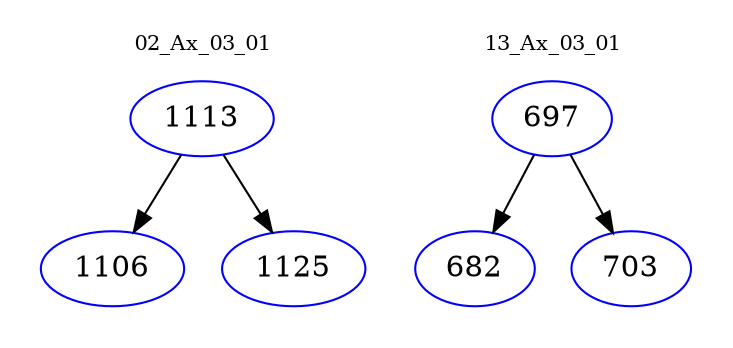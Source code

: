 digraph{
subgraph cluster_0 {
color = white
label = "02_Ax_03_01";
fontsize=10;
T0_1113 [label="1113", color="blue"]
T0_1113 -> T0_1106 [color="black"]
T0_1106 [label="1106", color="blue"]
T0_1113 -> T0_1125 [color="black"]
T0_1125 [label="1125", color="blue"]
}
subgraph cluster_1 {
color = white
label = "13_Ax_03_01";
fontsize=10;
T1_697 [label="697", color="blue"]
T1_697 -> T1_682 [color="black"]
T1_682 [label="682", color="blue"]
T1_697 -> T1_703 [color="black"]
T1_703 [label="703", color="blue"]
}
}

